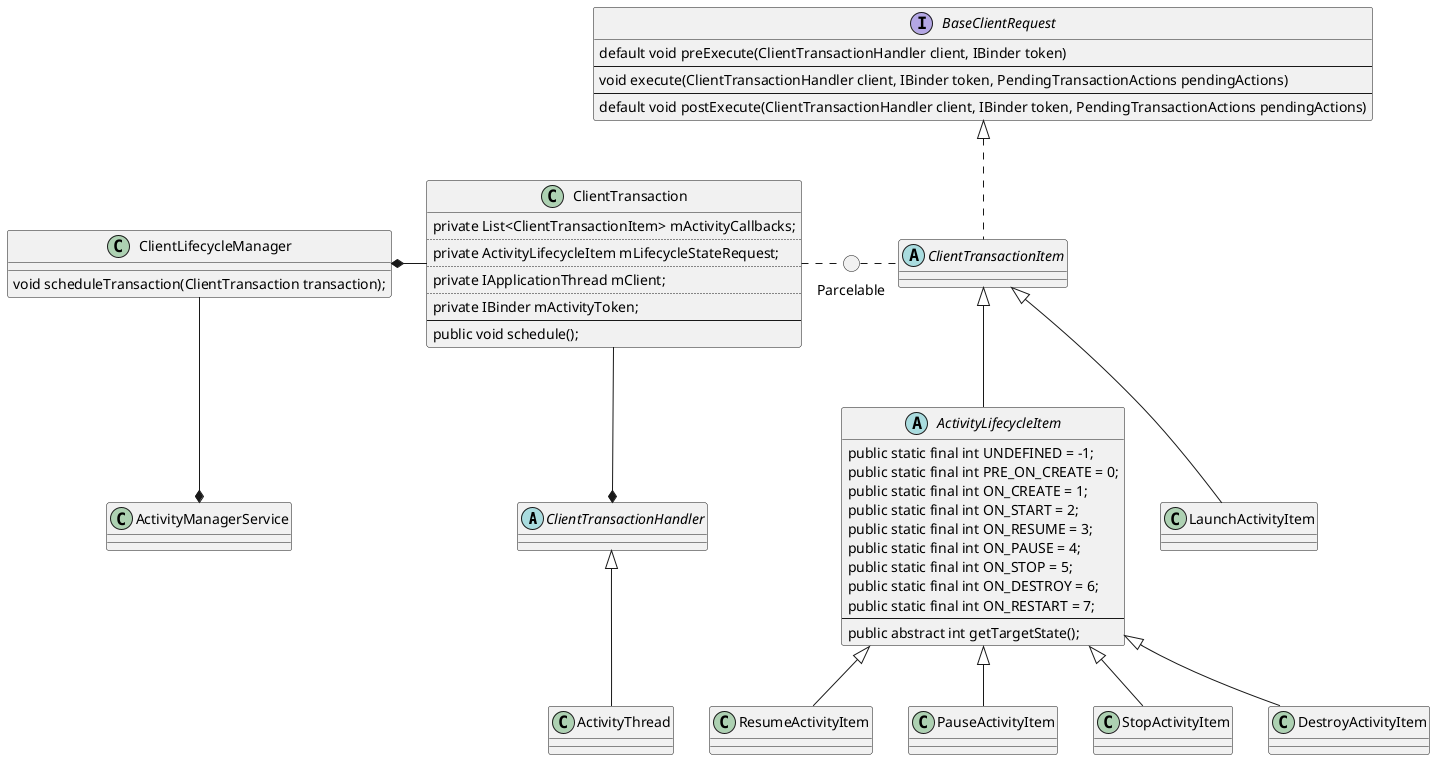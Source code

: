 @startuml

abstract class ClientTransactionHandler
abstract class ClientTransactionItem
class ClientTransaction{
    private List<ClientTransactionItem> mActivityCallbacks;
    ..
    private ActivityLifecycleItem mLifecycleStateRequest;
    ..
    private IApplicationThread mClient;
    ..
    private IBinder mActivityToken;
    --
    public void schedule();
 }
interface BaseClientRequest{
    default void preExecute(ClientTransactionHandler client, IBinder token)
    --
    void execute(ClientTransactionHandler client, IBinder token, PendingTransactionActions pendingActions)
    --
    default void postExecute(ClientTransactionHandler client, IBinder token, PendingTransactionActions pendingActions)
}
() Parcelable
ClientTransactionItem .up.|> BaseClientRequest
ClientTransactionItem .left. Parcelable
ClientTransaction .right. Parcelable

abstract class ActivityLifecycleItem extends ClientTransactionItem {
    public static final int UNDEFINED = -1;
    public static final int PRE_ON_CREATE = 0;
    public static final int ON_CREATE = 1;
    public static final int ON_START = 2;
    public static final int ON_RESUME = 3;
    public static final int ON_PAUSE = 4;
    public static final int ON_STOP = 5;
    public static final int ON_DESTROY = 6;
    public static final int ON_RESTART = 7;
    --
    public abstract int getTargetState();
}
LaunchActivityItem -up-|> ClientTransactionItem
ResumeActivityItem -up-|> ActivityLifecycleItem
PauseActivityItem  -up-|>  ActivityLifecycleItem
StopActivityItem  -up-|>  ActivityLifecycleItem
DestroyActivityItem  -up-|>  ActivityLifecycleItem
ClientTransactionHandler *-up- ClientTransaction
ActivityThread -up-|> ClientTransactionHandler

class ClientLifecycleManager{
    void scheduleTransaction(ClientTransaction transaction);
}

ClientLifecycleManager *-right- ClientTransaction
ActivityManagerService *-up- ClientLifecycleManager


@enduml
